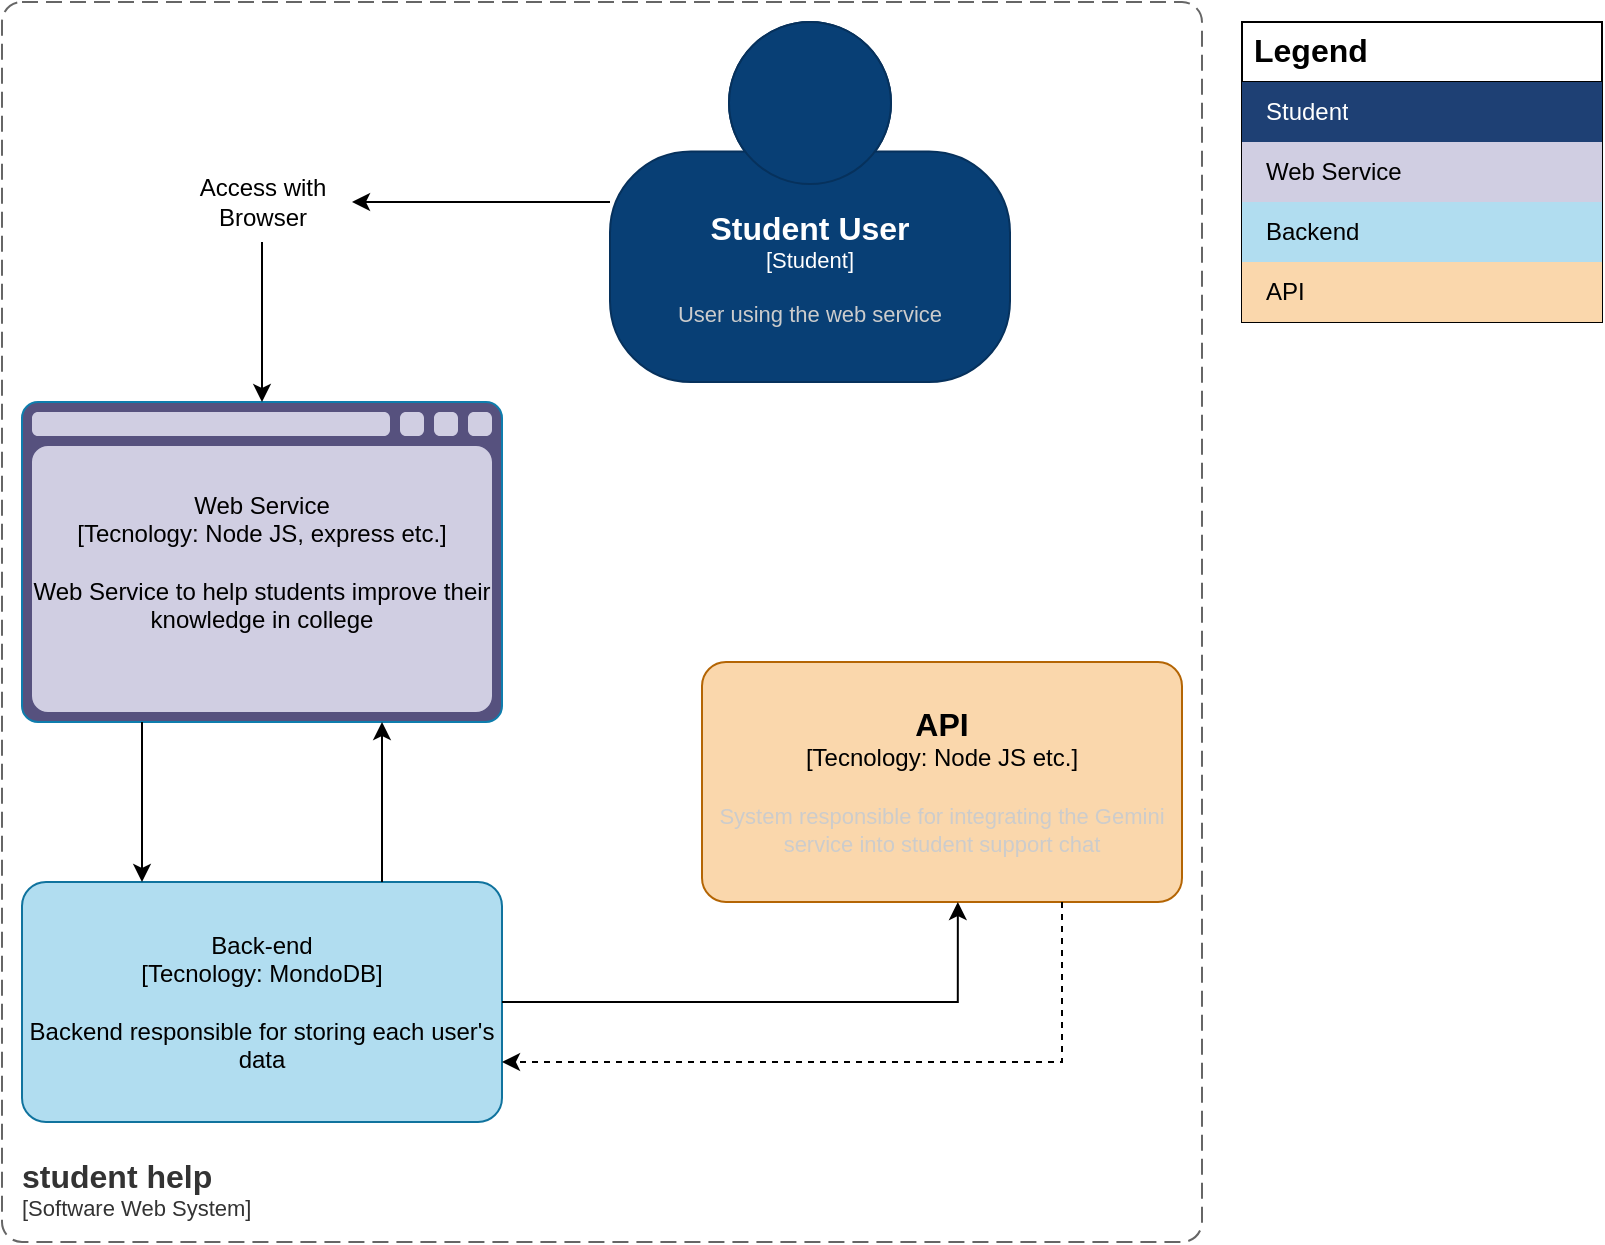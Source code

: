 <mxfile version="24.0.8" type="github">
  <diagram name="Página-1" id="1FMFfQjGPrBW07qPkbD4">
    <mxGraphModel dx="1434" dy="814" grid="1" gridSize="10" guides="1" tooltips="1" connect="1" arrows="1" fold="1" page="1" pageScale="1" pageWidth="827" pageHeight="1169" math="0" shadow="0">
      <root>
        <mxCell id="0" />
        <mxCell id="1" parent="0" />
        <mxCell id="gWKz2a9hbyxgqpgNWp_Y-20" style="edgeStyle=orthogonalEdgeStyle;rounded=0;orthogonalLoop=1;jettySize=auto;html=1;exitX=0;exitY=0.5;exitDx=0;exitDy=0;exitPerimeter=0;" edge="1" parent="1" source="gWKz2a9hbyxgqpgNWp_Y-1" target="gWKz2a9hbyxgqpgNWp_Y-18">
          <mxGeometry relative="1" as="geometry" />
        </mxCell>
        <object placeholders="1" c4Name="Student User" c4Type="Student" c4Description="User using the web service" label="&lt;font style=&quot;font-size: 16px&quot;&gt;&lt;b&gt;%c4Name%&lt;/b&gt;&lt;/font&gt;&lt;div&gt;[%c4Type%]&lt;/div&gt;&lt;br&gt;&lt;div&gt;&lt;font style=&quot;font-size: 11px&quot;&gt;&lt;font color=&quot;#cccccc&quot;&gt;%c4Description%&lt;/font&gt;&lt;/div&gt;" id="gWKz2a9hbyxgqpgNWp_Y-1">
          <mxCell style="html=1;fontSize=11;dashed=0;whiteSpace=wrap;fillColor=#083F75;strokeColor=#06315C;fontColor=#ffffff;shape=mxgraph.c4.person2;align=center;metaEdit=1;points=[[0.5,0,0],[1,0.5,0],[1,0.75,0],[0.75,1,0],[0.5,1,0],[0.25,1,0],[0,0.75,0],[0,0.5,0]];resizable=0;" vertex="1" parent="1">
            <mxGeometry x="314" y="20" width="200" height="180" as="geometry" />
          </mxCell>
        </object>
        <mxCell id="gWKz2a9hbyxgqpgNWp_Y-2" value="Legend" style="shape=table;startSize=30;container=1;collapsible=0;childLayout=tableLayout;fontSize=16;align=left;verticalAlign=top;fillColor=none;fontStyle=1;spacingLeft=6;spacing=0;resizable=0;" vertex="1" parent="1">
          <mxGeometry x="630" y="20" width="180" height="150" as="geometry" />
        </mxCell>
        <mxCell id="gWKz2a9hbyxgqpgNWp_Y-3" value="" style="shape=tableRow;horizontal=0;startSize=0;swimlaneHead=0;swimlaneBody=0;strokeColor=inherit;top=0;left=0;bottom=0;right=0;collapsible=0;dropTarget=0;fillColor=none;points=[[0,0.5],[1,0.5]];portConstraint=eastwest;fontSize=12;" vertex="1" parent="gWKz2a9hbyxgqpgNWp_Y-2">
          <mxGeometry y="30" width="180" height="30" as="geometry" />
        </mxCell>
        <mxCell id="gWKz2a9hbyxgqpgNWp_Y-4" value="Student" style="shape=partialRectangle;html=1;whiteSpace=wrap;connectable=0;strokeColor=inherit;overflow=hidden;fillColor=#1E4074;top=0;left=0;bottom=0;right=0;pointerEvents=1;fontSize=12;align=left;fontColor=#FFFFFF;gradientColor=none;spacingLeft=10;spacingRight=4;" vertex="1" parent="gWKz2a9hbyxgqpgNWp_Y-3">
          <mxGeometry width="180" height="30" as="geometry">
            <mxRectangle width="180" height="30" as="alternateBounds" />
          </mxGeometry>
        </mxCell>
        <mxCell id="gWKz2a9hbyxgqpgNWp_Y-5" value="" style="shape=tableRow;horizontal=0;startSize=0;swimlaneHead=0;swimlaneBody=0;strokeColor=inherit;top=0;left=0;bottom=0;right=0;collapsible=0;dropTarget=0;fillColor=none;points=[[0,0.5],[1,0.5]];portConstraint=eastwest;fontSize=12;" vertex="1" parent="gWKz2a9hbyxgqpgNWp_Y-2">
          <mxGeometry y="60" width="180" height="30" as="geometry" />
        </mxCell>
        <mxCell id="gWKz2a9hbyxgqpgNWp_Y-6" value="Web Service" style="shape=partialRectangle;html=1;whiteSpace=wrap;connectable=0;overflow=hidden;top=0;left=0;bottom=0;right=0;pointerEvents=1;fontSize=12;align=left;spacingLeft=10;spacingRight=4;fillColor=#d0cee2;strokeColor=#56517e;" vertex="1" parent="gWKz2a9hbyxgqpgNWp_Y-5">
          <mxGeometry width="180" height="30" as="geometry">
            <mxRectangle width="180" height="30" as="alternateBounds" />
          </mxGeometry>
        </mxCell>
        <mxCell id="gWKz2a9hbyxgqpgNWp_Y-7" value="" style="shape=tableRow;horizontal=0;startSize=0;swimlaneHead=0;swimlaneBody=0;strokeColor=inherit;top=0;left=0;bottom=0;right=0;collapsible=0;dropTarget=0;fillColor=none;points=[[0,0.5],[1,0.5]];portConstraint=eastwest;fontSize=12;" vertex="1" parent="gWKz2a9hbyxgqpgNWp_Y-2">
          <mxGeometry y="90" width="180" height="30" as="geometry" />
        </mxCell>
        <mxCell id="gWKz2a9hbyxgqpgNWp_Y-8" value="Backend" style="shape=partialRectangle;html=1;whiteSpace=wrap;connectable=0;strokeColor=#10739e;overflow=hidden;fillColor=#b1ddf0;top=0;left=0;bottom=0;right=0;pointerEvents=1;fontSize=12;align=left;spacingLeft=10;spacingRight=4;" vertex="1" parent="gWKz2a9hbyxgqpgNWp_Y-7">
          <mxGeometry width="180" height="30" as="geometry">
            <mxRectangle width="180" height="30" as="alternateBounds" />
          </mxGeometry>
        </mxCell>
        <mxCell id="gWKz2a9hbyxgqpgNWp_Y-9" value="" style="shape=tableRow;horizontal=0;startSize=0;swimlaneHead=0;swimlaneBody=0;strokeColor=inherit;top=0;left=0;bottom=0;right=0;collapsible=0;dropTarget=0;fillColor=none;points=[[0,0.5],[1,0.5]];portConstraint=eastwest;fontSize=12;" vertex="1" parent="gWKz2a9hbyxgqpgNWp_Y-2">
          <mxGeometry y="120" width="180" height="30" as="geometry" />
        </mxCell>
        <mxCell id="gWKz2a9hbyxgqpgNWp_Y-10" value="API" style="shape=partialRectangle;html=1;whiteSpace=wrap;connectable=0;strokeColor=#b46504;overflow=hidden;fillColor=#fad7ac;top=0;left=0;bottom=0;right=0;pointerEvents=1;fontSize=12;align=left;spacingLeft=10;spacingRight=4;" vertex="1" parent="gWKz2a9hbyxgqpgNWp_Y-9">
          <mxGeometry width="180" height="30" as="geometry">
            <mxRectangle width="180" height="30" as="alternateBounds" />
          </mxGeometry>
        </mxCell>
        <object placeholders="1" c4Type="Web Service" c4Container="Tecnology" c4Technology="Node JS, express etc." c4Description="Web Service to help students improve their knowledge in college" label="%c4Type%&lt;br&gt;[%c4Container%:&amp;nbsp;%c4Technology%]&lt;br&gt;&lt;br&gt;%c4Description%" id="gWKz2a9hbyxgqpgNWp_Y-15">
          <mxCell style="shape=mxgraph.c4.webBrowserContainer2;whiteSpace=wrap;boundedLbl=1;rounded=0;labelBackgroundColor=none;strokeColor2=#0E7DAD;fontSize=12;align=center;metaEdit=1;points=[[0.5,0,0],[1,0.25,0],[1,0.5,0],[1,0.75,0],[0.5,1,0],[0,0.75,0],[0,0.5,0],[0,0.25,0]];resizable=0;fillStyle=auto;fillColor=#d0cee2;strokeColor=#56517e;labelBorderColor=none;textShadow=0;html=1;" vertex="1" parent="1">
            <mxGeometry x="20" y="210" width="240" height="160" as="geometry" />
          </mxCell>
        </object>
        <object placeholders="1" c4Name="Back-end" c4Type="Tecnology: MondoDB" c4Description="Backend responsible for storing each user&#39;s data" label="%c4Name%&lt;br&gt;[%c4Type%]&lt;br&gt;&lt;br&gt;%c4Description%" c4Technology="MondoDB" id="gWKz2a9hbyxgqpgNWp_Y-17">
          <mxCell style="rounded=1;whiteSpace=wrap;labelBackgroundColor=none;fillColor=#b1ddf0;align=center;arcSize=10;strokeColor=#10739e;metaEdit=1;resizable=0;points=[[0.25,0,0],[0.5,0,0],[0.75,0,0],[1,0.25,0],[1,0.5,0],[1,0.75,0],[0.75,1,0],[0.5,1,0],[0.25,1,0],[0,0.75,0],[0,0.5,0],[0,0.25,0]];html=1;" vertex="1" parent="1">
            <mxGeometry x="20" y="450" width="240" height="120" as="geometry" />
          </mxCell>
        </object>
        <mxCell id="gWKz2a9hbyxgqpgNWp_Y-18" value="Access with&lt;div&gt;Browser&lt;/div&gt;" style="text;html=1;align=center;verticalAlign=middle;resizable=0;points=[];autosize=1;strokeColor=none;fillColor=none;" vertex="1" parent="1">
          <mxGeometry x="95" y="90" width="90" height="40" as="geometry" />
        </mxCell>
        <mxCell id="gWKz2a9hbyxgqpgNWp_Y-21" style="edgeStyle=orthogonalEdgeStyle;rounded=0;orthogonalLoop=1;jettySize=auto;html=1;entryX=0.5;entryY=0;entryDx=0;entryDy=0;entryPerimeter=0;" edge="1" parent="1" source="gWKz2a9hbyxgqpgNWp_Y-18" target="gWKz2a9hbyxgqpgNWp_Y-15">
          <mxGeometry relative="1" as="geometry" />
        </mxCell>
        <object placeholders="1" c4Name="API" c4Type="Tecnology: Node JS etc." c4Description="System responsible for integrating the Gemini service into student support chat" label="&lt;font style=&quot;font-size: 16px&quot;&gt;&lt;b&gt;%c4Name%&lt;/b&gt;&lt;/font&gt;&lt;div&gt;[%c4Type%]&lt;/div&gt;&lt;br&gt;&lt;div&gt;&lt;font style=&quot;font-size: 11px&quot;&gt;&lt;font color=&quot;#cccccc&quot;&gt;%c4Description%&lt;/font&gt;&lt;/div&gt;" id="gWKz2a9hbyxgqpgNWp_Y-23">
          <mxCell style="rounded=1;whiteSpace=wrap;html=1;labelBackgroundColor=none;fillColor=#fad7ac;align=center;arcSize=10;strokeColor=#b46504;metaEdit=1;resizable=0;points=[[0.25,0,0],[0.5,0,0],[0.75,0,0],[1,0.25,0],[1,0.5,0],[1,0.75,0],[0.75,1,0],[0.5,1,0],[0.25,1,0],[0,0.75,0],[0,0.5,0],[0,0.25,0]];" vertex="1" parent="1">
            <mxGeometry x="360" y="340" width="240" height="120" as="geometry" />
          </mxCell>
        </object>
        <mxCell id="gWKz2a9hbyxgqpgNWp_Y-24" style="edgeStyle=orthogonalEdgeStyle;rounded=0;orthogonalLoop=1;jettySize=auto;html=1;exitX=1;exitY=0.5;exitDx=0;exitDy=0;exitPerimeter=0;entryX=0.533;entryY=1;entryDx=0;entryDy=0;entryPerimeter=0;" edge="1" parent="1" source="gWKz2a9hbyxgqpgNWp_Y-17" target="gWKz2a9hbyxgqpgNWp_Y-23">
          <mxGeometry relative="1" as="geometry" />
        </mxCell>
        <mxCell id="gWKz2a9hbyxgqpgNWp_Y-26" style="edgeStyle=orthogonalEdgeStyle;rounded=0;orthogonalLoop=1;jettySize=auto;html=1;entryX=0.25;entryY=0;entryDx=0;entryDy=0;entryPerimeter=0;" edge="1" parent="1" target="gWKz2a9hbyxgqpgNWp_Y-17">
          <mxGeometry relative="1" as="geometry">
            <mxPoint x="80" y="370" as="sourcePoint" />
            <Array as="points">
              <mxPoint x="80" y="370" />
            </Array>
          </mxGeometry>
        </mxCell>
        <mxCell id="gWKz2a9hbyxgqpgNWp_Y-27" style="edgeStyle=orthogonalEdgeStyle;rounded=0;orthogonalLoop=1;jettySize=auto;html=1;exitX=0.75;exitY=0;exitDx=0;exitDy=0;exitPerimeter=0;" edge="1" parent="1" source="gWKz2a9hbyxgqpgNWp_Y-17">
          <mxGeometry relative="1" as="geometry">
            <mxPoint x="200" y="370" as="targetPoint" />
          </mxGeometry>
        </mxCell>
        <mxCell id="gWKz2a9hbyxgqpgNWp_Y-28" style="edgeStyle=orthogonalEdgeStyle;rounded=0;orthogonalLoop=1;jettySize=auto;html=1;exitX=0.75;exitY=1;exitDx=0;exitDy=0;exitPerimeter=0;entryX=1;entryY=0.75;entryDx=0;entryDy=0;entryPerimeter=0;dashed=1;" edge="1" parent="1" source="gWKz2a9hbyxgqpgNWp_Y-23" target="gWKz2a9hbyxgqpgNWp_Y-17">
          <mxGeometry relative="1" as="geometry" />
        </mxCell>
        <object placeholders="1" c4Name="student help" c4Application="Software Web System" label="&lt;font style=&quot;font-size: 16px&quot;&gt;&lt;b&gt;&lt;div style=&quot;text-align: left&quot;&gt;%c4Name%&lt;/div&gt;&lt;/b&gt;&lt;/font&gt;&lt;div style=&quot;text-align: left&quot;&gt;[%c4Application%]&lt;/div&gt;" id="gWKz2a9hbyxgqpgNWp_Y-29">
          <mxCell style="rounded=1;fontSize=11;whiteSpace=wrap;html=1;dashed=1;arcSize=20;fillColor=none;strokeColor=#666666;fontColor=#333333;labelBackgroundColor=none;align=left;verticalAlign=bottom;labelBorderColor=none;spacingTop=0;spacing=10;dashPattern=8 4;metaEdit=1;rotatable=0;perimeter=rectanglePerimeter;noLabel=0;labelPadding=0;allowArrows=0;connectable=0;expand=0;recursiveResize=0;editable=1;pointerEvents=0;absoluteArcSize=1;points=[[0.25,0,0],[0.5,0,0],[0.75,0,0],[1,0.25,0],[1,0.5,0],[1,0.75,0],[0.75,1,0],[0.5,1,0],[0.25,1,0],[0,0.75,0],[0,0.5,0],[0,0.25,0]];" vertex="1" parent="1">
            <mxGeometry x="10" y="10" width="600" height="620" as="geometry" />
          </mxCell>
        </object>
      </root>
    </mxGraphModel>
  </diagram>
</mxfile>
